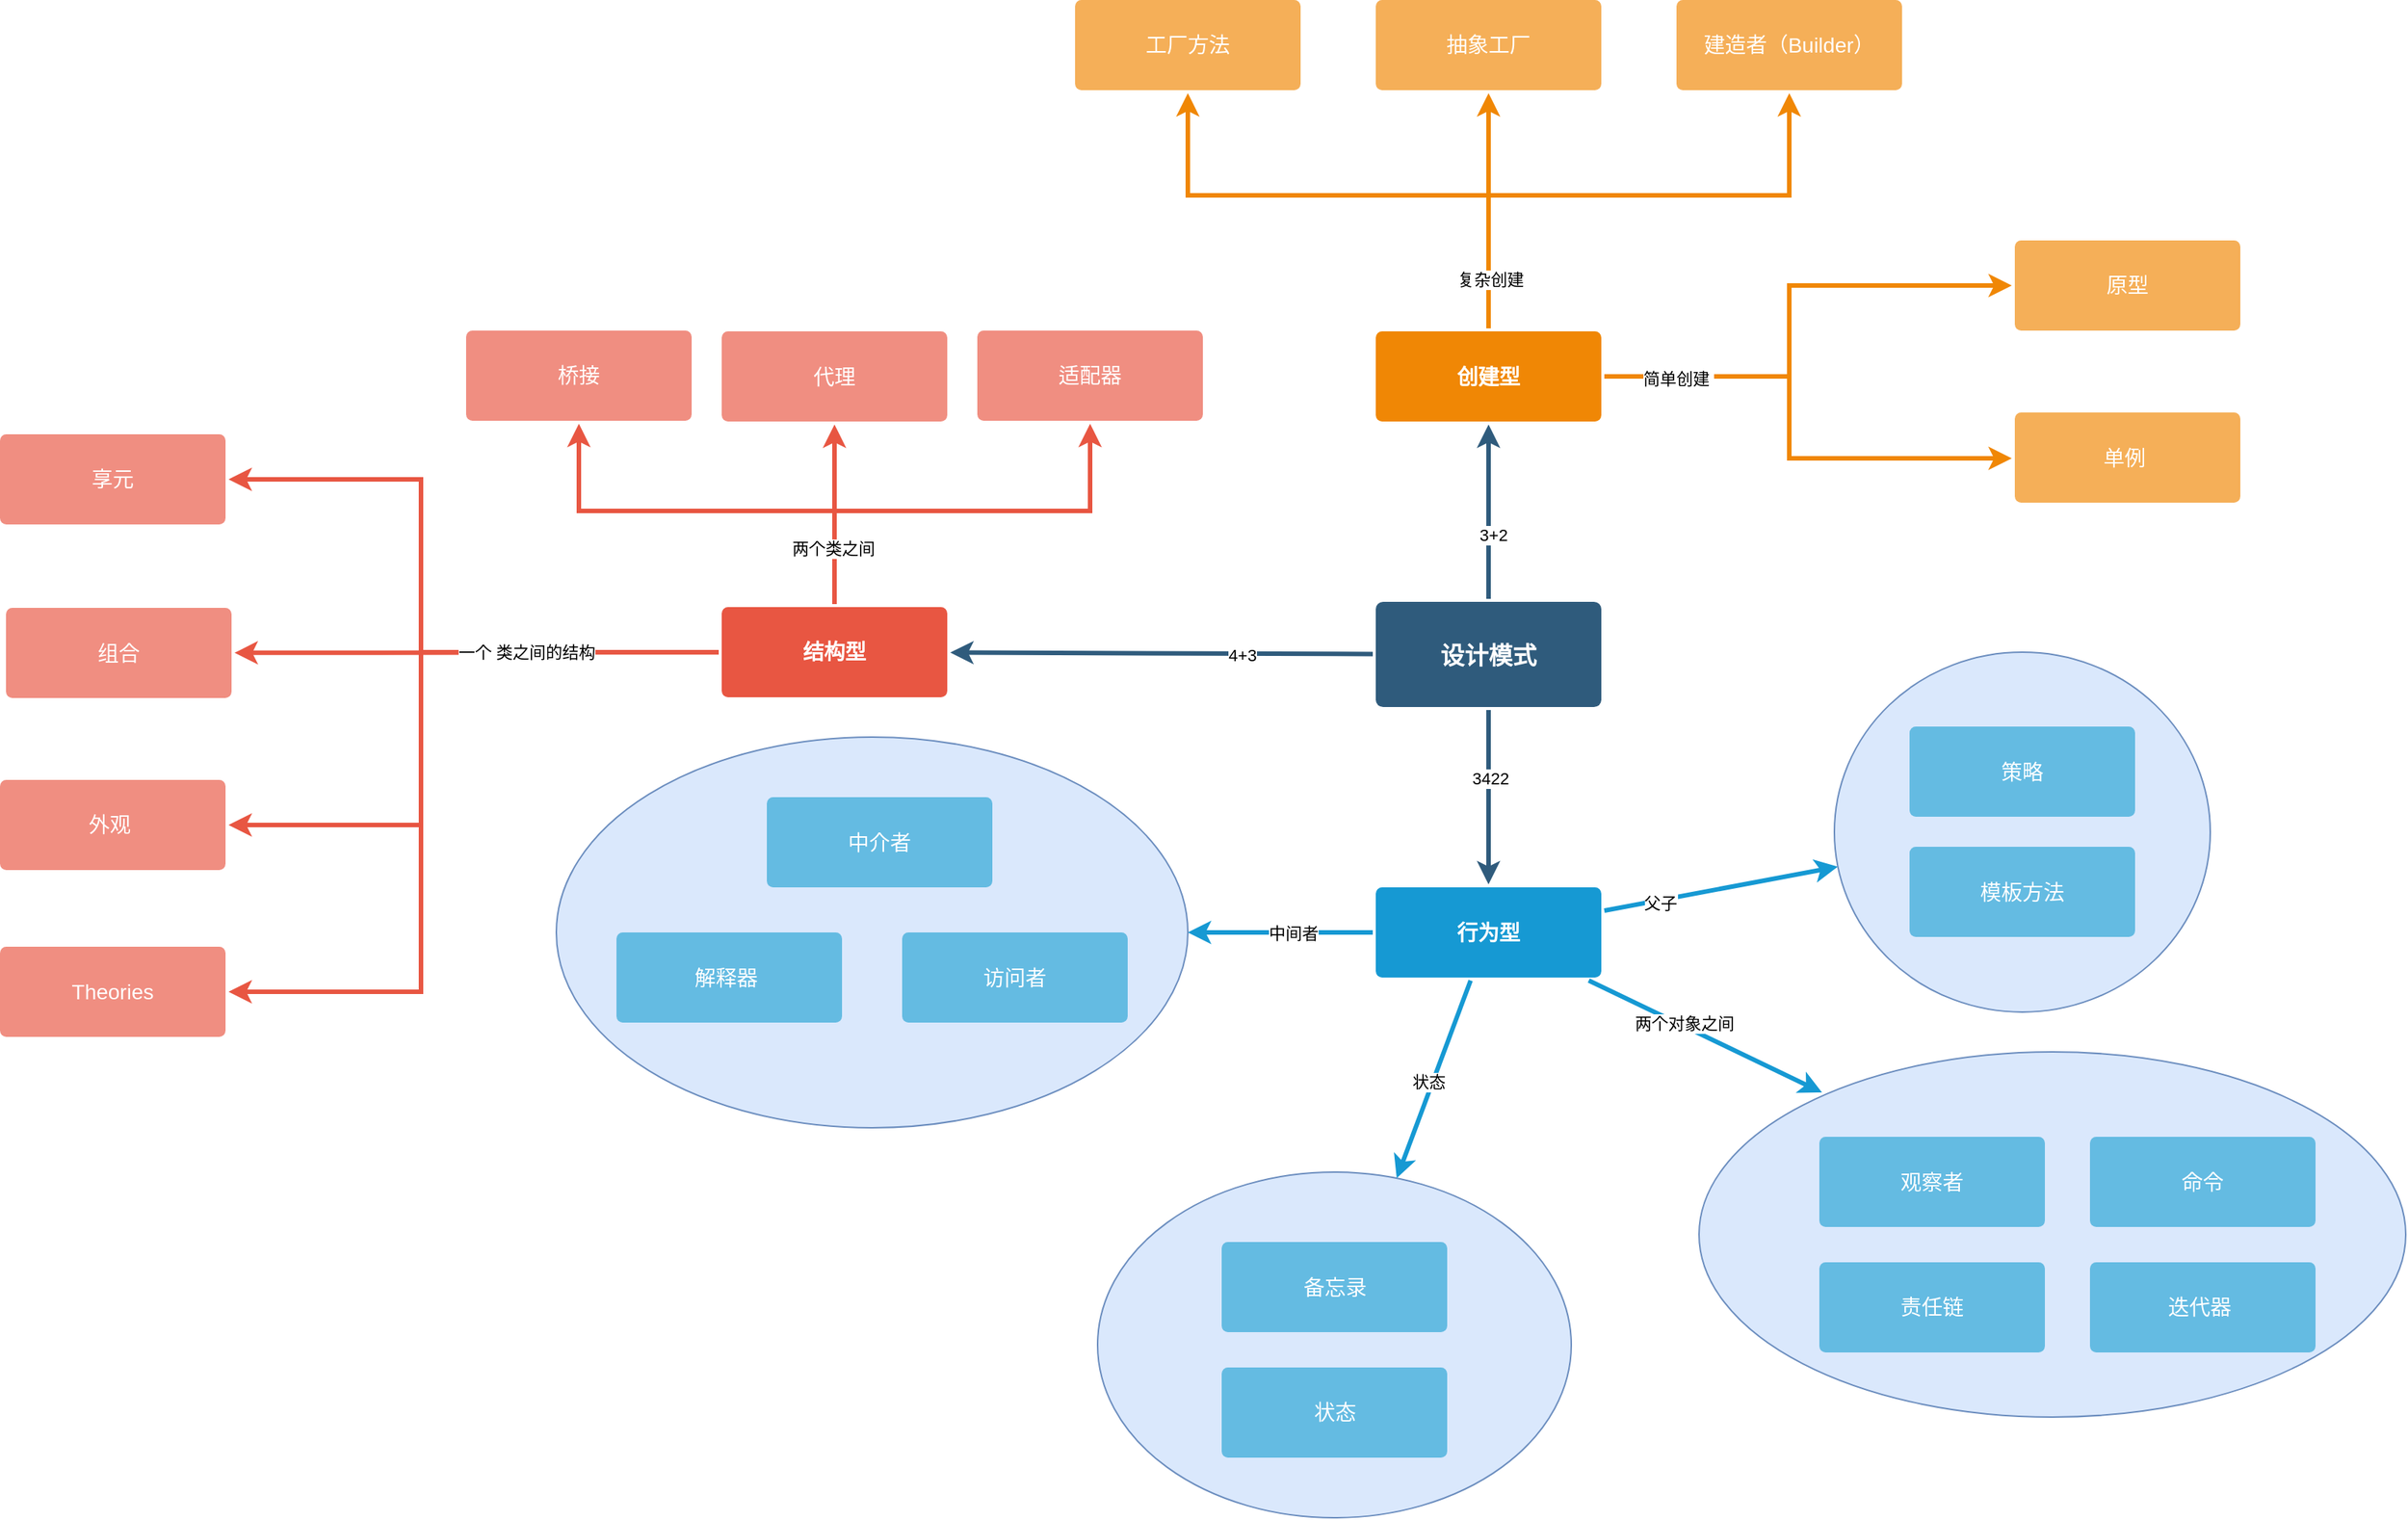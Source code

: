 <mxfile version="21.3.3" type="github">
  <diagram id="6a731a19-8d31-9384-78a2-239565b7b9f0" name="Page-1">
    <mxGraphModel dx="3055" dy="1625" grid="1" gridSize="10" guides="1" tooltips="1" connect="1" arrows="1" fold="1" page="1" pageScale="1" pageWidth="1169" pageHeight="827" background="none" math="0" shadow="0">
      <root>
        <mxCell id="0" />
        <mxCell id="1" parent="0" />
        <mxCell id="b7Gz11FFVHnrgEvPWuA1-1816" value="" style="ellipse;whiteSpace=wrap;html=1;fillColor=#dae8fc;strokeColor=#6c8ebf;" vertex="1" parent="1">
          <mxGeometry x="310" y="760" width="315" height="230" as="geometry" />
        </mxCell>
        <mxCell id="1745" value="" style="edgeStyle=none;rounded=0;jumpStyle=none;html=1;shadow=0;labelBackgroundColor=none;startArrow=none;startFill=0;endArrow=classic;endFill=1;jettySize=auto;orthogonalLoop=1;strokeColor=#2F5B7C;strokeWidth=3;fontFamily=Helvetica;fontSize=16;fontColor=#23445D;spacing=5;" parent="1" source="1749" target="1764" edge="1">
          <mxGeometry relative="1" as="geometry" />
        </mxCell>
        <mxCell id="b7Gz11FFVHnrgEvPWuA1-1828" value="3+2" style="edgeLabel;html=1;align=center;verticalAlign=middle;resizable=0;points=[];" vertex="1" connectable="0" parent="1745">
          <mxGeometry x="-0.25" y="-3" relative="1" as="geometry">
            <mxPoint y="1" as="offset" />
          </mxGeometry>
        </mxCell>
        <mxCell id="1747" value="" style="edgeStyle=none;rounded=0;jumpStyle=none;html=1;shadow=0;labelBackgroundColor=none;startArrow=none;startFill=0;endArrow=classic;endFill=1;jettySize=auto;orthogonalLoop=1;strokeColor=#2F5B7C;strokeWidth=3;fontFamily=Helvetica;fontSize=16;fontColor=#23445D;spacing=5;" parent="1" source="1749" target="1760" edge="1">
          <mxGeometry relative="1" as="geometry" />
        </mxCell>
        <mxCell id="b7Gz11FFVHnrgEvPWuA1-1830" value="3422" style="edgeLabel;html=1;align=center;verticalAlign=middle;resizable=0;points=[];" vertex="1" connectable="0" parent="1747">
          <mxGeometry x="-0.215" y="1" relative="1" as="geometry">
            <mxPoint as="offset" />
          </mxGeometry>
        </mxCell>
        <mxCell id="1748" value="" style="edgeStyle=none;rounded=0;jumpStyle=none;html=1;shadow=0;labelBackgroundColor=none;startArrow=none;startFill=0;endArrow=classic;endFill=1;jettySize=auto;orthogonalLoop=1;strokeColor=#2F5B7C;strokeWidth=3;fontFamily=Helvetica;fontSize=16;fontColor=#23445D;spacing=5;" parent="1" source="1749" target="1753" edge="1">
          <mxGeometry relative="1" as="geometry" />
        </mxCell>
        <mxCell id="b7Gz11FFVHnrgEvPWuA1-1829" value="4+3" style="edgeLabel;html=1;align=center;verticalAlign=middle;resizable=0;points=[];" vertex="1" connectable="0" parent="1748">
          <mxGeometry x="-0.381" y="1" relative="1" as="geometry">
            <mxPoint as="offset" />
          </mxGeometry>
        </mxCell>
        <mxCell id="1749" value="设计模式" style="rounded=1;whiteSpace=wrap;html=1;shadow=0;labelBackgroundColor=none;strokeColor=none;strokeWidth=3;fillColor=#2F5B7C;fontFamily=Helvetica;fontSize=16;fontColor=#FFFFFF;align=center;fontStyle=1;spacing=5;arcSize=7;perimeterSpacing=2;" parent="1" vertex="1">
          <mxGeometry x="495" y="380.5" width="150" height="70" as="geometry" />
        </mxCell>
        <mxCell id="1751" value="" style="edgeStyle=none;rounded=0;jumpStyle=none;html=1;shadow=0;labelBackgroundColor=none;startArrow=none;startFill=0;jettySize=auto;orthogonalLoop=1;strokeColor=#E85642;strokeWidth=3;fontFamily=Helvetica;fontSize=14;fontColor=#FFFFFF;spacing=5;fontStyle=1;fillColor=#b0e3e6;" parent="1" source="1753" target="1755" edge="1">
          <mxGeometry relative="1" as="geometry" />
        </mxCell>
        <mxCell id="1753" value="结构型" style="rounded=1;whiteSpace=wrap;html=1;shadow=0;labelBackgroundColor=none;strokeColor=none;strokeWidth=3;fillColor=#e85642;fontFamily=Helvetica;fontSize=14;fontColor=#FFFFFF;align=center;spacing=5;fontStyle=1;arcSize=7;perimeterSpacing=2;" parent="1" vertex="1">
          <mxGeometry x="60" y="384" width="150" height="60" as="geometry" />
        </mxCell>
        <mxCell id="1754" value="外观&amp;nbsp;" style="rounded=1;whiteSpace=wrap;html=1;shadow=0;labelBackgroundColor=none;strokeColor=none;strokeWidth=3;fillColor=#f08e81;fontFamily=Helvetica;fontSize=14;fontColor=#FFFFFF;align=center;spacing=5;fontStyle=0;arcSize=7;perimeterSpacing=2;" parent="1" vertex="1">
          <mxGeometry x="-420" y="499" width="150" height="60" as="geometry" />
        </mxCell>
        <mxCell id="1755" value="组合" style="rounded=1;whiteSpace=wrap;html=1;shadow=0;labelBackgroundColor=none;strokeColor=none;strokeWidth=3;fillColor=#f08e81;fontFamily=Helvetica;fontSize=14;fontColor=#FFFFFF;align=center;spacing=5;fontStyle=0;arcSize=7;perimeterSpacing=2;" parent="1" vertex="1">
          <mxGeometry x="-416" y="384.5" width="150" height="60" as="geometry" />
        </mxCell>
        <mxCell id="1756" value="享元" style="rounded=1;whiteSpace=wrap;html=1;shadow=0;labelBackgroundColor=none;strokeColor=none;strokeWidth=3;fillColor=#f08e81;fontFamily=Helvetica;fontSize=14;fontColor=#FFFFFF;align=center;spacing=5;fontStyle=0;arcSize=7;perimeterSpacing=2;" parent="1" vertex="1">
          <mxGeometry x="-420" y="269" width="150" height="60" as="geometry" />
        </mxCell>
        <mxCell id="1757" value="" style="edgeStyle=none;rounded=0;jumpStyle=none;html=1;shadow=0;labelBackgroundColor=none;startArrow=none;startFill=0;endArrow=classic;endFill=1;jettySize=auto;orthogonalLoop=1;strokeColor=#1699D3;strokeWidth=3;fontFamily=Helvetica;fontSize=14;fontColor=#FFFFFF;spacing=5;" parent="1" source="1760" target="b7Gz11FFVHnrgEvPWuA1-1820" edge="1">
          <mxGeometry relative="1" as="geometry" />
        </mxCell>
        <mxCell id="b7Gz11FFVHnrgEvPWuA1-1824" value="中间者" style="edgeLabel;html=1;align=center;verticalAlign=middle;resizable=0;points=[];" vertex="1" connectable="0" parent="1757">
          <mxGeometry x="-0.431" y="-1" relative="1" as="geometry">
            <mxPoint x="-18" y="1" as="offset" />
          </mxGeometry>
        </mxCell>
        <mxCell id="1758" value="" style="edgeStyle=none;rounded=0;jumpStyle=none;html=1;shadow=0;labelBackgroundColor=none;startArrow=none;startFill=0;endArrow=classic;endFill=1;jettySize=auto;orthogonalLoop=1;strokeColor=#1699D3;strokeWidth=3;fontFamily=Helvetica;fontSize=14;fontColor=#FFFFFF;spacing=5;" parent="1" source="1760" target="b7Gz11FFVHnrgEvPWuA1-1816" edge="1">
          <mxGeometry relative="1" as="geometry" />
        </mxCell>
        <mxCell id="b7Gz11FFVHnrgEvPWuA1-1825" value="状态" style="edgeLabel;html=1;align=center;verticalAlign=middle;resizable=0;points=[];" vertex="1" connectable="0" parent="1758">
          <mxGeometry x="-0.48" y="1" relative="1" as="geometry">
            <mxPoint x="-16" y="33" as="offset" />
          </mxGeometry>
        </mxCell>
        <mxCell id="1760" value="行为型" style="rounded=1;whiteSpace=wrap;html=1;shadow=0;labelBackgroundColor=none;strokeColor=none;strokeWidth=3;fillColor=#1699d3;fontFamily=Helvetica;fontSize=14;fontColor=#FFFFFF;align=center;spacing=5;fontStyle=1;arcSize=7;perimeterSpacing=2;" parent="1" vertex="1">
          <mxGeometry x="495" y="570.5" width="150" height="60" as="geometry" />
        </mxCell>
        <mxCell id="1762" value="备忘录" style="rounded=1;whiteSpace=wrap;html=1;shadow=0;labelBackgroundColor=none;strokeColor=none;strokeWidth=3;fillColor=#64bbe2;fontFamily=Helvetica;fontSize=14;fontColor=#FFFFFF;align=center;spacing=5;arcSize=7;perimeterSpacing=2;" parent="1" vertex="1">
          <mxGeometry x="392.5" y="806.5" width="150" height="60" as="geometry" />
        </mxCell>
        <mxCell id="1764" value="创建型" style="rounded=1;whiteSpace=wrap;html=1;shadow=0;labelBackgroundColor=none;strokeColor=none;strokeWidth=3;fillColor=#F08705;fontFamily=Helvetica;fontSize=14;fontColor=#FFFFFF;align=center;spacing=5;fontStyle=1;arcSize=7;perimeterSpacing=2;" parent="1" vertex="1">
          <mxGeometry x="495" y="200.5" width="150" height="60" as="geometry" />
        </mxCell>
        <mxCell id="1765" value="建造者（Builder）" style="rounded=1;whiteSpace=wrap;html=1;shadow=0;labelBackgroundColor=none;strokeColor=none;strokeWidth=3;fillColor=#f5af58;fontFamily=Helvetica;fontSize=14;fontColor=#FFFFFF;align=center;spacing=5;arcSize=7;perimeterSpacing=2;" parent="1" vertex="1">
          <mxGeometry x="695" y="-20" width="150" height="60" as="geometry" />
        </mxCell>
        <mxCell id="1767" value="抽象工厂" style="rounded=1;whiteSpace=wrap;html=1;shadow=0;labelBackgroundColor=none;strokeColor=none;strokeWidth=3;fillColor=#f5af58;fontFamily=Helvetica;fontSize=14;fontColor=#FFFFFF;align=center;spacing=5;arcSize=7;perimeterSpacing=2;" parent="1" vertex="1">
          <mxGeometry x="495" y="-20" width="150" height="60" as="geometry" />
        </mxCell>
        <mxCell id="1768" value="" style="edgeStyle=none;rounded=0;jumpStyle=none;html=1;shadow=0;labelBackgroundColor=none;startArrow=none;startFill=0;endArrow=classic;endFill=1;jettySize=auto;orthogonalLoop=1;strokeColor=#F08705;strokeWidth=3;fontFamily=Helvetica;fontSize=14;fontColor=#FFFFFF;spacing=5;" parent="1" source="1764" target="1767" edge="1">
          <mxGeometry relative="1" as="geometry" />
        </mxCell>
        <mxCell id="1769" value="工厂方法" style="rounded=1;whiteSpace=wrap;html=1;shadow=0;labelBackgroundColor=none;strokeColor=none;strokeWidth=3;fillColor=#f5af58;fontFamily=Helvetica;fontSize=14;fontColor=#FFFFFF;align=center;spacing=5;arcSize=7;perimeterSpacing=2;" parent="1" vertex="1">
          <mxGeometry x="295" y="-20" width="150" height="60" as="geometry" />
        </mxCell>
        <mxCell id="b7Gz11FFVHnrgEvPWuA1-1779" value="" style="edgeStyle=orthogonalEdgeStyle;rounded=0;jumpStyle=none;html=1;shadow=0;labelBackgroundColor=none;startArrow=none;startFill=0;endArrow=classic;endFill=1;jettySize=auto;orthogonalLoop=1;strokeColor=#F08705;strokeWidth=3;fontFamily=Helvetica;fontSize=14;fontColor=#FFFFFF;spacing=5;" edge="1" parent="1" source="1764" target="1765">
          <mxGeometry relative="1" as="geometry">
            <mxPoint x="580" y="209" as="sourcePoint" />
            <mxPoint x="580" y="123" as="targetPoint" />
            <Array as="points">
              <mxPoint x="570" y="110" />
              <mxPoint x="770" y="110" />
            </Array>
          </mxGeometry>
        </mxCell>
        <mxCell id="b7Gz11FFVHnrgEvPWuA1-1781" value="单例&amp;nbsp;" style="rounded=1;whiteSpace=wrap;html=1;shadow=0;labelBackgroundColor=none;strokeColor=none;strokeWidth=3;fillColor=#f5af58;fontFamily=Helvetica;fontSize=14;fontColor=#FFFFFF;align=center;spacing=5;arcSize=7;perimeterSpacing=2;" vertex="1" parent="1">
          <mxGeometry x="920" y="254.5" width="150" height="60" as="geometry" />
        </mxCell>
        <mxCell id="b7Gz11FFVHnrgEvPWuA1-1782" value="原型" style="rounded=1;whiteSpace=wrap;html=1;shadow=0;labelBackgroundColor=none;strokeColor=none;strokeWidth=3;fillColor=#f5af58;fontFamily=Helvetica;fontSize=14;fontColor=#FFFFFF;align=center;spacing=5;arcSize=7;perimeterSpacing=2;" vertex="1" parent="1">
          <mxGeometry x="920" y="140" width="150" height="60" as="geometry" />
        </mxCell>
        <mxCell id="b7Gz11FFVHnrgEvPWuA1-1783" value="" style="edgeStyle=orthogonalEdgeStyle;rounded=0;jumpStyle=none;html=1;shadow=0;labelBackgroundColor=none;startArrow=none;startFill=0;endArrow=classic;endFill=1;jettySize=auto;orthogonalLoop=1;strokeColor=#F08705;strokeWidth=3;fontFamily=Helvetica;fontSize=14;fontColor=#FFFFFF;spacing=5;" edge="1" parent="1" source="1764" target="1769">
          <mxGeometry relative="1" as="geometry">
            <mxPoint x="570" y="200" as="sourcePoint" />
            <mxPoint x="580" y="52" as="targetPoint" />
            <Array as="points">
              <mxPoint x="570" y="110" />
              <mxPoint x="370" y="110" />
            </Array>
          </mxGeometry>
        </mxCell>
        <mxCell id="b7Gz11FFVHnrgEvPWuA1-1803" value="复杂创建" style="edgeLabel;html=1;align=center;verticalAlign=middle;resizable=0;points=[];" vertex="1" connectable="0" parent="b7Gz11FFVHnrgEvPWuA1-1783">
          <mxGeometry x="-0.816" y="-1" relative="1" as="geometry">
            <mxPoint as="offset" />
          </mxGeometry>
        </mxCell>
        <mxCell id="b7Gz11FFVHnrgEvPWuA1-1784" value="" style="edgeStyle=orthogonalEdgeStyle;rounded=0;jumpStyle=none;html=1;shadow=0;labelBackgroundColor=none;startArrow=none;startFill=0;endArrow=classic;endFill=1;jettySize=auto;orthogonalLoop=1;strokeColor=#F08705;strokeWidth=3;fontFamily=Helvetica;fontSize=14;fontColor=#FFFFFF;spacing=5;" edge="1" parent="1" source="1764" target="b7Gz11FFVHnrgEvPWuA1-1782">
          <mxGeometry relative="1" as="geometry">
            <mxPoint x="580" y="209" as="sourcePoint" />
            <mxPoint x="780" y="52" as="targetPoint" />
            <Array as="points">
              <mxPoint x="770" y="231" />
              <mxPoint x="770" y="170" />
            </Array>
          </mxGeometry>
        </mxCell>
        <mxCell id="b7Gz11FFVHnrgEvPWuA1-1785" value="" style="edgeStyle=orthogonalEdgeStyle;rounded=0;jumpStyle=none;html=1;shadow=0;labelBackgroundColor=none;startArrow=none;startFill=0;endArrow=classic;endFill=1;jettySize=auto;orthogonalLoop=1;strokeColor=#F08705;strokeWidth=3;fontFamily=Helvetica;fontSize=14;fontColor=#FFFFFF;spacing=5;" edge="1" parent="1" source="1764" target="b7Gz11FFVHnrgEvPWuA1-1781">
          <mxGeometry relative="1" as="geometry">
            <mxPoint x="657" y="241" as="sourcePoint" />
            <mxPoint x="928" y="180" as="targetPoint" />
            <Array as="points">
              <mxPoint x="770" y="231" />
              <mxPoint x="770" y="285" />
            </Array>
          </mxGeometry>
        </mxCell>
        <mxCell id="b7Gz11FFVHnrgEvPWuA1-1804" value="简单创建&amp;nbsp;" style="edgeLabel;html=1;align=center;verticalAlign=middle;resizable=0;points=[];" vertex="1" connectable="0" parent="b7Gz11FFVHnrgEvPWuA1-1785">
          <mxGeometry x="-0.699" relative="1" as="geometry">
            <mxPoint y="1" as="offset" />
          </mxGeometry>
        </mxCell>
        <mxCell id="b7Gz11FFVHnrgEvPWuA1-1786" value="" style="edgeStyle=orthogonalEdgeStyle;jumpStyle=none;html=1;shadow=0;labelBackgroundColor=none;startArrow=none;startFill=0;jettySize=auto;orthogonalLoop=1;strokeColor=#E85642;strokeWidth=3;fontFamily=Helvetica;fontSize=14;fontColor=#FFFFFF;spacing=5;fontStyle=1;fillColor=#b0e3e6;rounded=0;" edge="1" parent="1" source="1753" target="1756">
          <mxGeometry relative="1" as="geometry">
            <mxPoint x="143" y="424.5" as="sourcePoint" />
            <mxPoint x="-94" y="424.5" as="targetPoint" />
            <Array as="points">
              <mxPoint x="-140" y="414" />
              <mxPoint x="-140" y="299" />
            </Array>
          </mxGeometry>
        </mxCell>
        <mxCell id="b7Gz11FFVHnrgEvPWuA1-1787" value="" style="edgeStyle=orthogonalEdgeStyle;rounded=0;jumpStyle=none;html=1;shadow=0;labelBackgroundColor=none;startArrow=none;startFill=0;jettySize=auto;orthogonalLoop=1;strokeColor=#E85642;strokeWidth=3;fontFamily=Helvetica;fontSize=14;fontColor=#FFFFFF;spacing=5;fontStyle=1;fillColor=#b0e3e6;" edge="1" parent="1" source="1753" target="1754">
          <mxGeometry relative="1" as="geometry">
            <mxPoint x="143" y="424.5" as="sourcePoint" />
            <mxPoint x="-94" y="424.5" as="targetPoint" />
            <Array as="points">
              <mxPoint x="-140" y="414" />
              <mxPoint x="-140" y="529" />
            </Array>
          </mxGeometry>
        </mxCell>
        <mxCell id="b7Gz11FFVHnrgEvPWuA1-1792" value="Theories" style="rounded=1;whiteSpace=wrap;html=1;shadow=0;labelBackgroundColor=none;strokeColor=none;strokeWidth=3;fillColor=#f08e81;fontFamily=Helvetica;fontSize=14;fontColor=#FFFFFF;align=center;spacing=5;fontStyle=0;arcSize=7;perimeterSpacing=2;" vertex="1" parent="1">
          <mxGeometry x="-420" y="610" width="150" height="60" as="geometry" />
        </mxCell>
        <mxCell id="b7Gz11FFVHnrgEvPWuA1-1793" value="" style="edgeStyle=orthogonalEdgeStyle;rounded=0;jumpStyle=none;html=1;shadow=0;labelBackgroundColor=none;startArrow=none;startFill=0;jettySize=auto;orthogonalLoop=1;strokeColor=#E85642;strokeWidth=3;fontFamily=Helvetica;fontSize=14;fontColor=#FFFFFF;spacing=5;fontStyle=1;fillColor=#b0e3e6;" edge="1" parent="1" source="1753" target="b7Gz11FFVHnrgEvPWuA1-1792">
          <mxGeometry relative="1" as="geometry">
            <mxPoint x="143" y="424" as="sourcePoint" />
            <mxPoint x="-218" y="539" as="targetPoint" />
            <Array as="points">
              <mxPoint x="-140" y="414" />
              <mxPoint x="-140" y="640" />
            </Array>
          </mxGeometry>
        </mxCell>
        <mxCell id="b7Gz11FFVHnrgEvPWuA1-1796" value="一个 类之间的结构" style="edgeLabel;html=1;align=center;verticalAlign=middle;resizable=0;points=[];" vertex="1" connectable="0" parent="b7Gz11FFVHnrgEvPWuA1-1793">
          <mxGeometry x="-0.681" y="-4" relative="1" as="geometry">
            <mxPoint x="-40" y="4" as="offset" />
          </mxGeometry>
        </mxCell>
        <mxCell id="b7Gz11FFVHnrgEvPWuA1-1795" value="代理" style="rounded=1;whiteSpace=wrap;html=1;shadow=0;labelBackgroundColor=none;strokeColor=none;strokeWidth=3;fillColor=#f08e81;fontFamily=Helvetica;fontSize=14;fontColor=#FFFFFF;align=center;spacing=5;fontStyle=0;arcSize=7;perimeterSpacing=2;" vertex="1" parent="1">
          <mxGeometry x="60" y="200.5" width="150" height="60" as="geometry" />
        </mxCell>
        <mxCell id="b7Gz11FFVHnrgEvPWuA1-1797" value="桥接" style="rounded=1;whiteSpace=wrap;html=1;shadow=0;labelBackgroundColor=none;strokeColor=none;strokeWidth=3;fillColor=#f08e81;fontFamily=Helvetica;fontSize=14;fontColor=#FFFFFF;align=center;spacing=5;fontStyle=0;arcSize=7;perimeterSpacing=2;" vertex="1" parent="1">
          <mxGeometry x="-110" y="200" width="150" height="60" as="geometry" />
        </mxCell>
        <mxCell id="b7Gz11FFVHnrgEvPWuA1-1798" value="适配器" style="rounded=1;whiteSpace=wrap;html=1;shadow=0;labelBackgroundColor=none;strokeColor=none;strokeWidth=3;fillColor=#f08e81;fontFamily=Helvetica;fontSize=14;fontColor=#FFFFFF;align=center;spacing=5;fontStyle=0;arcSize=7;perimeterSpacing=2;" vertex="1" parent="1">
          <mxGeometry x="230" y="200" width="150" height="60" as="geometry" />
        </mxCell>
        <mxCell id="b7Gz11FFVHnrgEvPWuA1-1799" value="" style="edgeStyle=orthogonalEdgeStyle;rounded=0;jumpStyle=none;html=1;shadow=0;labelBackgroundColor=none;startArrow=none;startFill=0;jettySize=auto;orthogonalLoop=1;strokeColor=#E85642;strokeWidth=3;fontFamily=Helvetica;fontSize=14;fontColor=#FFFFFF;spacing=5;fontStyle=1;fillColor=#b0e3e6;" edge="1" parent="1" source="1753" target="b7Gz11FFVHnrgEvPWuA1-1797">
          <mxGeometry relative="1" as="geometry">
            <mxPoint x="68" y="424" as="sourcePoint" />
            <mxPoint x="-254" y="424" as="targetPoint" />
            <Array as="points">
              <mxPoint x="135" y="320" />
              <mxPoint x="-35" y="320" />
            </Array>
          </mxGeometry>
        </mxCell>
        <mxCell id="b7Gz11FFVHnrgEvPWuA1-1800" value="" style="edgeStyle=orthogonalEdgeStyle;rounded=0;jumpStyle=none;html=1;shadow=0;labelBackgroundColor=none;startArrow=none;startFill=0;jettySize=auto;orthogonalLoop=1;strokeColor=#E85642;strokeWidth=3;fontFamily=Helvetica;fontSize=14;fontColor=#FFFFFF;spacing=5;fontStyle=1;fillColor=#b0e3e6;" edge="1" parent="1" source="1753" target="b7Gz11FFVHnrgEvPWuA1-1795">
          <mxGeometry relative="1" as="geometry">
            <mxPoint x="145" y="392" as="sourcePoint" />
            <mxPoint x="-85" y="272" as="targetPoint" />
            <Array as="points" />
          </mxGeometry>
        </mxCell>
        <mxCell id="b7Gz11FFVHnrgEvPWuA1-1801" value="" style="edgeStyle=orthogonalEdgeStyle;rounded=0;jumpStyle=none;html=1;shadow=0;labelBackgroundColor=none;startArrow=none;startFill=0;jettySize=auto;orthogonalLoop=1;strokeColor=#E85642;strokeWidth=3;fontFamily=Helvetica;fontSize=14;fontColor=#FFFFFF;spacing=5;fontStyle=1;fillColor=#b0e3e6;" edge="1" parent="1" source="1753" target="b7Gz11FFVHnrgEvPWuA1-1798">
          <mxGeometry relative="1" as="geometry">
            <mxPoint x="145" y="392" as="sourcePoint" />
            <mxPoint x="145" y="273" as="targetPoint" />
            <Array as="points">
              <mxPoint x="135" y="320" />
              <mxPoint x="305" y="320" />
            </Array>
          </mxGeometry>
        </mxCell>
        <mxCell id="b7Gz11FFVHnrgEvPWuA1-1802" value="两个类之间" style="edgeLabel;html=1;align=center;verticalAlign=middle;resizable=0;points=[];" vertex="1" connectable="0" parent="b7Gz11FFVHnrgEvPWuA1-1801">
          <mxGeometry x="-0.746" y="1" relative="1" as="geometry">
            <mxPoint as="offset" />
          </mxGeometry>
        </mxCell>
        <mxCell id="b7Gz11FFVHnrgEvPWuA1-1806" value="" style="edgeStyle=none;rounded=0;jumpStyle=none;html=1;shadow=0;labelBackgroundColor=none;startArrow=none;startFill=0;endArrow=classic;endFill=1;jettySize=auto;orthogonalLoop=1;strokeColor=#1699D3;strokeWidth=3;fontFamily=Helvetica;fontSize=14;fontColor=#FFFFFF;spacing=5;entryX=0.174;entryY=0.111;entryDx=0;entryDy=0;entryPerimeter=0;" edge="1" parent="1" source="1760" target="b7Gz11FFVHnrgEvPWuA1-1812">
          <mxGeometry relative="1" as="geometry">
            <mxPoint x="526" y="643" as="sourcePoint" />
            <mxPoint x="845" y="708" as="targetPoint" />
          </mxGeometry>
        </mxCell>
        <mxCell id="b7Gz11FFVHnrgEvPWuA1-1827" value="两个对象之间" style="edgeLabel;html=1;align=center;verticalAlign=middle;resizable=0;points=[];" vertex="1" connectable="0" parent="b7Gz11FFVHnrgEvPWuA1-1806">
          <mxGeometry x="-0.495" y="-2" relative="1" as="geometry">
            <mxPoint x="25" y="8" as="offset" />
          </mxGeometry>
        </mxCell>
        <mxCell id="b7Gz11FFVHnrgEvPWuA1-1808" value="" style="rounded=0;jumpStyle=none;html=1;shadow=0;labelBackgroundColor=none;startArrow=none;startFill=0;endArrow=classic;endFill=1;jettySize=auto;orthogonalLoop=1;strokeColor=#1699D3;strokeWidth=3;fontFamily=Helvetica;fontSize=14;fontColor=#FFFFFF;spacing=5;" edge="1" parent="1" source="1760" target="b7Gz11FFVHnrgEvPWuA1-1813">
          <mxGeometry relative="1" as="geometry">
            <mxPoint x="657" y="590" as="sourcePoint" />
            <mxPoint x="788" y="510" as="targetPoint" />
          </mxGeometry>
        </mxCell>
        <mxCell id="b7Gz11FFVHnrgEvPWuA1-1826" value="父子" style="edgeLabel;html=1;align=center;verticalAlign=middle;resizable=0;points=[];" vertex="1" connectable="0" parent="b7Gz11FFVHnrgEvPWuA1-1808">
          <mxGeometry x="-0.528" y="-2" relative="1" as="geometry">
            <mxPoint as="offset" />
          </mxGeometry>
        </mxCell>
        <mxCell id="b7Gz11FFVHnrgEvPWuA1-1814" value="" style="group" vertex="1" connectable="0" parent="1">
          <mxGeometry x="800" y="414" width="250" height="239.5" as="geometry" />
        </mxCell>
        <mxCell id="b7Gz11FFVHnrgEvPWuA1-1813" value="" style="ellipse;whiteSpace=wrap;html=1;fillColor=#dae8fc;strokeColor=#6c8ebf;" vertex="1" parent="b7Gz11FFVHnrgEvPWuA1-1814">
          <mxGeometry width="250" height="239.5" as="geometry" />
        </mxCell>
        <mxCell id="1761" value="策略" style="rounded=1;whiteSpace=wrap;html=1;shadow=0;labelBackgroundColor=none;strokeColor=none;strokeWidth=3;fillColor=#64bbe2;fontFamily=Helvetica;fontSize=14;fontColor=#FFFFFF;align=center;spacing=5;arcSize=7;perimeterSpacing=2;" parent="b7Gz11FFVHnrgEvPWuA1-1814" vertex="1">
          <mxGeometry x="50" y="49.5" width="150" height="60" as="geometry" />
        </mxCell>
        <mxCell id="b7Gz11FFVHnrgEvPWuA1-1807" value="模板方法" style="rounded=1;whiteSpace=wrap;html=1;shadow=0;labelBackgroundColor=none;strokeColor=none;strokeWidth=3;fillColor=#64bbe2;fontFamily=Helvetica;fontSize=14;fontColor=#FFFFFF;align=center;spacing=5;arcSize=7;perimeterSpacing=2;" vertex="1" parent="b7Gz11FFVHnrgEvPWuA1-1814">
          <mxGeometry x="50" y="129.5" width="150" height="60" as="geometry" />
        </mxCell>
        <mxCell id="b7Gz11FFVHnrgEvPWuA1-1817" value="状态" style="rounded=1;whiteSpace=wrap;html=1;shadow=0;labelBackgroundColor=none;strokeColor=none;strokeWidth=3;fillColor=#64bbe2;fontFamily=Helvetica;fontSize=14;fontColor=#FFFFFF;align=center;spacing=5;arcSize=7;perimeterSpacing=2;" vertex="1" parent="1">
          <mxGeometry x="392.5" y="890" width="150" height="60" as="geometry" />
        </mxCell>
        <mxCell id="b7Gz11FFVHnrgEvPWuA1-1821" value="" style="group" vertex="1" connectable="0" parent="1">
          <mxGeometry x="-50" y="470.5" width="420" height="260" as="geometry" />
        </mxCell>
        <mxCell id="b7Gz11FFVHnrgEvPWuA1-1820" value="" style="ellipse;whiteSpace=wrap;html=1;fillColor=#dae8fc;strokeColor=#6c8ebf;" vertex="1" parent="b7Gz11FFVHnrgEvPWuA1-1821">
          <mxGeometry width="420" height="260" as="geometry" />
        </mxCell>
        <mxCell id="1763" value="中介者" style="rounded=1;whiteSpace=wrap;html=1;shadow=0;labelBackgroundColor=none;strokeColor=none;strokeWidth=3;fillColor=#64bbe2;fontFamily=Helvetica;fontSize=14;fontColor=#FFFFFF;align=center;spacing=5;arcSize=7;perimeterSpacing=2;" parent="b7Gz11FFVHnrgEvPWuA1-1821" vertex="1">
          <mxGeometry x="140" y="40" width="150" height="60" as="geometry" />
        </mxCell>
        <mxCell id="b7Gz11FFVHnrgEvPWuA1-1818" value="访问者" style="rounded=1;whiteSpace=wrap;html=1;shadow=0;labelBackgroundColor=none;strokeColor=none;strokeWidth=3;fillColor=#64bbe2;fontFamily=Helvetica;fontSize=14;fontColor=#FFFFFF;align=center;spacing=5;arcSize=7;perimeterSpacing=2;" vertex="1" parent="b7Gz11FFVHnrgEvPWuA1-1821">
          <mxGeometry x="230" y="130" width="150" height="60" as="geometry" />
        </mxCell>
        <mxCell id="b7Gz11FFVHnrgEvPWuA1-1819" value="解释器&amp;nbsp;" style="rounded=1;whiteSpace=wrap;html=1;shadow=0;labelBackgroundColor=none;strokeColor=none;strokeWidth=3;fillColor=#64bbe2;fontFamily=Helvetica;fontSize=14;fontColor=#FFFFFF;align=center;spacing=5;arcSize=7;perimeterSpacing=2;" vertex="1" parent="b7Gz11FFVHnrgEvPWuA1-1821">
          <mxGeometry x="40" y="130" width="150" height="60" as="geometry" />
        </mxCell>
        <mxCell id="b7Gz11FFVHnrgEvPWuA1-1831" value="" style="group" vertex="1" connectable="0" parent="1">
          <mxGeometry x="710" y="680" width="470" height="243" as="geometry" />
        </mxCell>
        <mxCell id="b7Gz11FFVHnrgEvPWuA1-1812" value="" style="ellipse;whiteSpace=wrap;html=1;fillColor=#dae8fc;strokeColor=#6c8ebf;" vertex="1" parent="b7Gz11FFVHnrgEvPWuA1-1831">
          <mxGeometry width="470" height="243" as="geometry" />
        </mxCell>
        <mxCell id="b7Gz11FFVHnrgEvPWuA1-1805" value="观察者" style="rounded=1;whiteSpace=wrap;html=1;shadow=0;labelBackgroundColor=none;strokeColor=none;strokeWidth=3;fillColor=#64bbe2;fontFamily=Helvetica;fontSize=14;fontColor=#FFFFFF;align=center;spacing=5;arcSize=7;perimeterSpacing=2;" vertex="1" parent="b7Gz11FFVHnrgEvPWuA1-1831">
          <mxGeometry x="80" y="56.5" width="150" height="60" as="geometry" />
        </mxCell>
        <mxCell id="b7Gz11FFVHnrgEvPWuA1-1809" value="责任链" style="rounded=1;whiteSpace=wrap;html=1;shadow=0;labelBackgroundColor=none;strokeColor=none;strokeWidth=3;fillColor=#64bbe2;fontFamily=Helvetica;fontSize=14;fontColor=#FFFFFF;align=center;spacing=5;arcSize=7;perimeterSpacing=2;" vertex="1" parent="b7Gz11FFVHnrgEvPWuA1-1831">
          <mxGeometry x="80" y="140" width="150" height="60" as="geometry" />
        </mxCell>
        <mxCell id="b7Gz11FFVHnrgEvPWuA1-1810" value="命令" style="rounded=1;whiteSpace=wrap;html=1;shadow=0;labelBackgroundColor=none;strokeColor=none;strokeWidth=3;fillColor=#64bbe2;fontFamily=Helvetica;fontSize=14;fontColor=#FFFFFF;align=center;spacing=5;arcSize=7;perimeterSpacing=2;" vertex="1" parent="b7Gz11FFVHnrgEvPWuA1-1831">
          <mxGeometry x="260" y="56.5" width="150" height="60" as="geometry" />
        </mxCell>
        <mxCell id="b7Gz11FFVHnrgEvPWuA1-1811" value="迭代器&amp;nbsp;" style="rounded=1;whiteSpace=wrap;html=1;shadow=0;labelBackgroundColor=none;strokeColor=none;strokeWidth=3;fillColor=#64bbe2;fontFamily=Helvetica;fontSize=14;fontColor=#FFFFFF;align=center;spacing=5;arcSize=7;perimeterSpacing=2;" vertex="1" parent="b7Gz11FFVHnrgEvPWuA1-1831">
          <mxGeometry x="260" y="140" width="150" height="60" as="geometry" />
        </mxCell>
      </root>
    </mxGraphModel>
  </diagram>
</mxfile>
